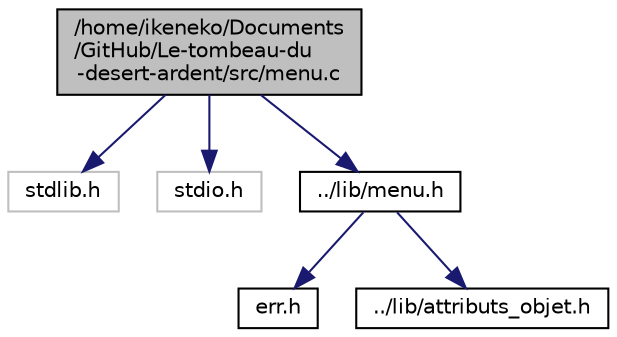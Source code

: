 digraph "/home/ikeneko/Documents/GitHub/Le-tombeau-du-desert-ardent/src/menu.c"
{
 // LATEX_PDF_SIZE
  edge [fontname="Helvetica",fontsize="10",labelfontname="Helvetica",labelfontsize="10"];
  node [fontname="Helvetica",fontsize="10",shape=record];
  Node1 [label="/home/ikeneko/Documents\l/GitHub/Le-tombeau-du\l-desert-ardent/src/menu.c",height=0.2,width=0.4,color="black", fillcolor="grey75", style="filled", fontcolor="black",tooltip="Définition de l'objet menu."];
  Node1 -> Node2 [color="midnightblue",fontsize="10",style="solid",fontname="Helvetica"];
  Node2 [label="stdlib.h",height=0.2,width=0.4,color="grey75", fillcolor="white", style="filled",tooltip=" "];
  Node1 -> Node3 [color="midnightblue",fontsize="10",style="solid",fontname="Helvetica"];
  Node3 [label="stdio.h",height=0.2,width=0.4,color="grey75", fillcolor="white", style="filled",tooltip=" "];
  Node1 -> Node4 [color="midnightblue",fontsize="10",style="solid",fontname="Helvetica"];
  Node4 [label="../lib/menu.h",height=0.2,width=0.4,color="black", fillcolor="white", style="filled",URL="$menu_8h.html",tooltip="Définition de l'objet menu."];
  Node4 -> Node5 [color="midnightblue",fontsize="10",style="solid",fontname="Helvetica"];
  Node5 [label="err.h",height=0.2,width=0.4,color="black", fillcolor="white", style="filled",URL="$err_8h.html",tooltip="Définition de l'enumeration err."];
  Node4 -> Node6 [color="midnightblue",fontsize="10",style="solid",fontname="Helvetica"];
  Node6 [label="../lib/attributs_objet.h",height=0.2,width=0.4,color="black", fillcolor="white", style="filled",URL="$attributs__objet_8h_source.html",tooltip=" "];
}
